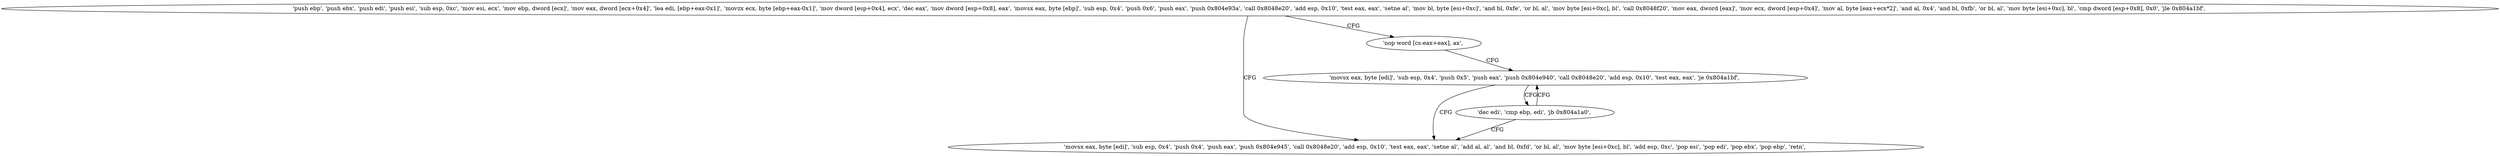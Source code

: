 digraph "func" {
"134521136" [label = "'push ebp', 'push ebx', 'push edi', 'push esi', 'sub esp, 0xc', 'mov esi, ecx', 'mov ebp, dword [ecx]', 'mov eax, dword [ecx+0x4]', 'lea edi, [ebp+eax-0x1]', 'movzx ecx, byte [ebp+eax-0x1]', 'mov dword [esp+0x4], ecx', 'dec eax', 'mov dword [esp+0x8], eax', 'movsx eax, byte [ebp]', 'sub esp, 0x4', 'push 0x6', 'push eax', 'push 0x804e93a', 'call 0x8048e20', 'add esp, 0x10', 'test eax, eax', 'setne al', 'mov bl, byte [esi+0xc]', 'and bl, 0xfe', 'or bl, al', 'mov byte [esi+0xc], bl', 'call 0x8048f20', 'mov eax, dword [eax]', 'mov ecx, dword [esp+0x4]', 'mov al, byte [eax+ecx*2]', 'and al, 0x4', 'and bl, 0xfb', 'or bl, al', 'mov byte [esi+0xc], bl', 'cmp dword [esp+0x8], 0x0', 'jle 0x804a1bf', " ]
"134521279" [label = "'movsx eax, byte [edi]', 'sub esp, 0x4', 'push 0x4', 'push eax', 'push 0x804e945', 'call 0x8048e20', 'add esp, 0x10', 'test eax, eax', 'setne al', 'add al, al', 'and bl, 0xfd', 'or bl, al', 'mov byte [esi+0xc], bl', 'add esp, 0xc', 'pop esi', 'pop edi', 'pop ebx', 'pop ebp', 'retn', " ]
"134521238" [label = "'nop word [cs:eax+eax], ax', " ]
"134521248" [label = "'movsx eax, byte [edi]', 'sub esp, 0x4', 'push 0x5', 'push eax', 'push 0x804e940', 'call 0x8048e20', 'add esp, 0x10', 'test eax, eax', 'je 0x804a1bf', " ]
"134521274" [label = "'dec edi', 'cmp ebp, edi', 'jb 0x804a1a0', " ]
"134521136" -> "134521279" [ label = "CFG" ]
"134521136" -> "134521238" [ label = "CFG" ]
"134521238" -> "134521248" [ label = "CFG" ]
"134521248" -> "134521279" [ label = "CFG" ]
"134521248" -> "134521274" [ label = "CFG" ]
"134521274" -> "134521248" [ label = "CFG" ]
"134521274" -> "134521279" [ label = "CFG" ]
}
